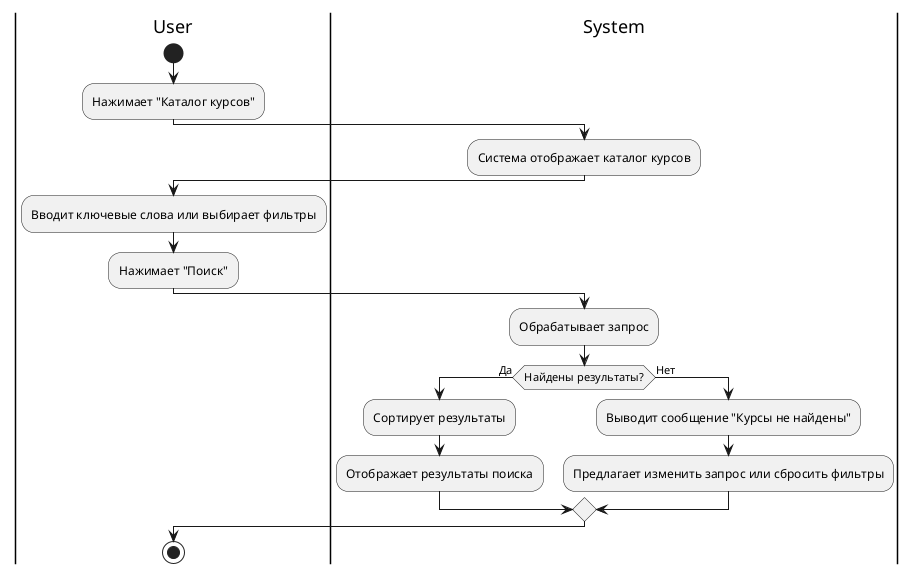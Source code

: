 @startuml
|User|
start
:Нажимает "Каталог курсов";
|System|
:Система отображает каталог курсов;
|User|
:Вводит ключевые слова или выбирает фильтры;
:Нажимает "Поиск";
|System|
:Обрабатывает запрос;
if (Найдены результаты?) then (Да)
    :Сортирует результаты;
    :Отображает результаты поиска;
else (Нет)
    :Выводит сообщение "Курсы не найдены";
    :Предлагает изменить запрос или сбросить фильтры;
endif
|User|
stop
@enduml
